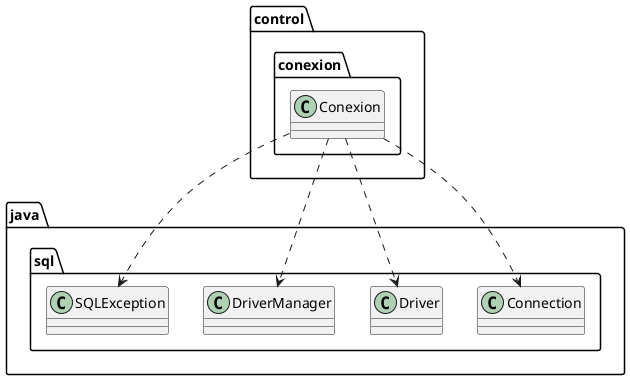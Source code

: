 @startuml
class control.conexion.Conexion
class java.sql.Connection
class java.sql.Driver
class java.sql.DriverManager
class java.sql.SQLException
control.conexion.Conexion ..> java.sql.Connection
control.conexion.Conexion ..> java.sql.Driver
control.conexion.Conexion ..> java.sql.DriverManager
control.conexion.Conexion ..> java.sql.SQLException
@enduml
